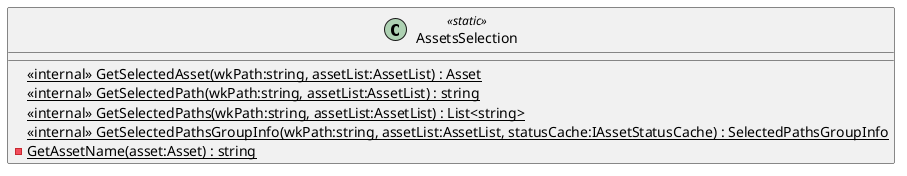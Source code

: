 @startuml
class AssetsSelection <<static>> {
    <<internal>> {static} GetSelectedAsset(wkPath:string, assetList:AssetList) : Asset
    <<internal>> {static} GetSelectedPath(wkPath:string, assetList:AssetList) : string
    <<internal>> {static} GetSelectedPaths(wkPath:string, assetList:AssetList) : List<string>
    <<internal>> {static} GetSelectedPathsGroupInfo(wkPath:string, assetList:AssetList, statusCache:IAssetStatusCache) : SelectedPathsGroupInfo
    {static} - GetAssetName(asset:Asset) : string
}
@enduml
